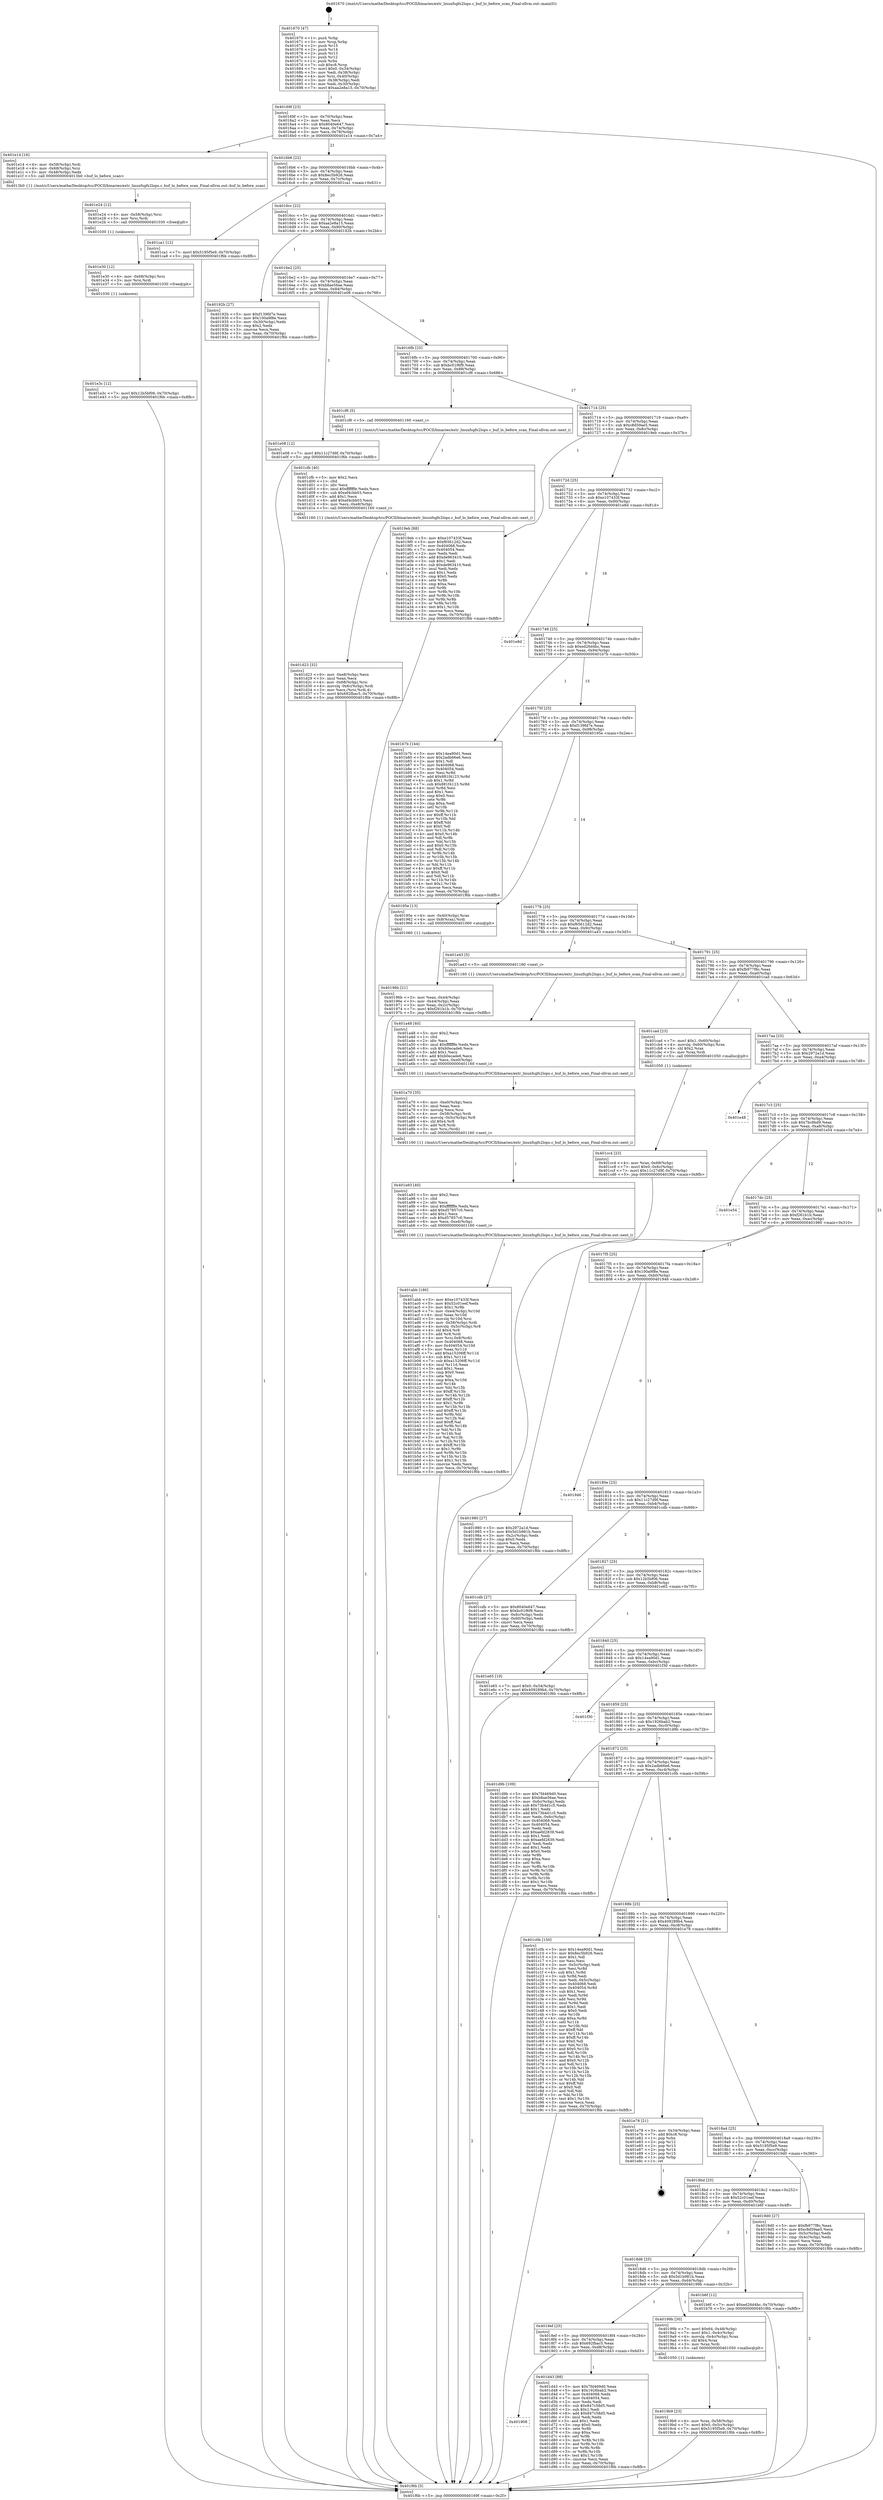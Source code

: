 digraph "0x401670" {
  label = "0x401670 (/mnt/c/Users/mathe/Desktop/tcc/POCII/binaries/extr_linuxfsgfs2lops.c_buf_lo_before_scan_Final-ollvm.out::main(0))"
  labelloc = "t"
  node[shape=record]

  Entry [label="",width=0.3,height=0.3,shape=circle,fillcolor=black,style=filled]
  "0x40169f" [label="{
     0x40169f [23]\l
     | [instrs]\l
     &nbsp;&nbsp;0x40169f \<+3\>: mov -0x70(%rbp),%eax\l
     &nbsp;&nbsp;0x4016a2 \<+2\>: mov %eax,%ecx\l
     &nbsp;&nbsp;0x4016a4 \<+6\>: sub $0x8040e647,%ecx\l
     &nbsp;&nbsp;0x4016aa \<+3\>: mov %eax,-0x74(%rbp)\l
     &nbsp;&nbsp;0x4016ad \<+3\>: mov %ecx,-0x78(%rbp)\l
     &nbsp;&nbsp;0x4016b0 \<+6\>: je 0000000000401e14 \<main+0x7a4\>\l
  }"]
  "0x401e14" [label="{
     0x401e14 [16]\l
     | [instrs]\l
     &nbsp;&nbsp;0x401e14 \<+4\>: mov -0x58(%rbp),%rdi\l
     &nbsp;&nbsp;0x401e18 \<+4\>: mov -0x68(%rbp),%rsi\l
     &nbsp;&nbsp;0x401e1c \<+3\>: mov -0x48(%rbp),%edx\l
     &nbsp;&nbsp;0x401e1f \<+5\>: call 00000000004013b0 \<buf_lo_before_scan\>\l
     | [calls]\l
     &nbsp;&nbsp;0x4013b0 \{1\} (/mnt/c/Users/mathe/Desktop/tcc/POCII/binaries/extr_linuxfsgfs2lops.c_buf_lo_before_scan_Final-ollvm.out::buf_lo_before_scan)\l
  }"]
  "0x4016b6" [label="{
     0x4016b6 [22]\l
     | [instrs]\l
     &nbsp;&nbsp;0x4016b6 \<+5\>: jmp 00000000004016bb \<main+0x4b\>\l
     &nbsp;&nbsp;0x4016bb \<+3\>: mov -0x74(%rbp),%eax\l
     &nbsp;&nbsp;0x4016be \<+5\>: sub $0x8ec5b926,%eax\l
     &nbsp;&nbsp;0x4016c3 \<+3\>: mov %eax,-0x7c(%rbp)\l
     &nbsp;&nbsp;0x4016c6 \<+6\>: je 0000000000401ca1 \<main+0x631\>\l
  }"]
  Exit [label="",width=0.3,height=0.3,shape=circle,fillcolor=black,style=filled,peripheries=2]
  "0x401ca1" [label="{
     0x401ca1 [12]\l
     | [instrs]\l
     &nbsp;&nbsp;0x401ca1 \<+7\>: movl $0x5195f5e9,-0x70(%rbp)\l
     &nbsp;&nbsp;0x401ca8 \<+5\>: jmp 0000000000401f6b \<main+0x8fb\>\l
  }"]
  "0x4016cc" [label="{
     0x4016cc [22]\l
     | [instrs]\l
     &nbsp;&nbsp;0x4016cc \<+5\>: jmp 00000000004016d1 \<main+0x61\>\l
     &nbsp;&nbsp;0x4016d1 \<+3\>: mov -0x74(%rbp),%eax\l
     &nbsp;&nbsp;0x4016d4 \<+5\>: sub $0xaa2e8a15,%eax\l
     &nbsp;&nbsp;0x4016d9 \<+3\>: mov %eax,-0x80(%rbp)\l
     &nbsp;&nbsp;0x4016dc \<+6\>: je 000000000040192b \<main+0x2bb\>\l
  }"]
  "0x401e3c" [label="{
     0x401e3c [12]\l
     | [instrs]\l
     &nbsp;&nbsp;0x401e3c \<+7\>: movl $0x12b5bf06,-0x70(%rbp)\l
     &nbsp;&nbsp;0x401e43 \<+5\>: jmp 0000000000401f6b \<main+0x8fb\>\l
  }"]
  "0x40192b" [label="{
     0x40192b [27]\l
     | [instrs]\l
     &nbsp;&nbsp;0x40192b \<+5\>: mov $0xf139fd7e,%eax\l
     &nbsp;&nbsp;0x401930 \<+5\>: mov $0x100a9f8e,%ecx\l
     &nbsp;&nbsp;0x401935 \<+3\>: mov -0x30(%rbp),%edx\l
     &nbsp;&nbsp;0x401938 \<+3\>: cmp $0x2,%edx\l
     &nbsp;&nbsp;0x40193b \<+3\>: cmovne %ecx,%eax\l
     &nbsp;&nbsp;0x40193e \<+3\>: mov %eax,-0x70(%rbp)\l
     &nbsp;&nbsp;0x401941 \<+5\>: jmp 0000000000401f6b \<main+0x8fb\>\l
  }"]
  "0x4016e2" [label="{
     0x4016e2 [25]\l
     | [instrs]\l
     &nbsp;&nbsp;0x4016e2 \<+5\>: jmp 00000000004016e7 \<main+0x77\>\l
     &nbsp;&nbsp;0x4016e7 \<+3\>: mov -0x74(%rbp),%eax\l
     &nbsp;&nbsp;0x4016ea \<+5\>: sub $0xb8ae56ae,%eax\l
     &nbsp;&nbsp;0x4016ef \<+6\>: mov %eax,-0x84(%rbp)\l
     &nbsp;&nbsp;0x4016f5 \<+6\>: je 0000000000401e08 \<main+0x798\>\l
  }"]
  "0x401f6b" [label="{
     0x401f6b [5]\l
     | [instrs]\l
     &nbsp;&nbsp;0x401f6b \<+5\>: jmp 000000000040169f \<main+0x2f\>\l
  }"]
  "0x401670" [label="{
     0x401670 [47]\l
     | [instrs]\l
     &nbsp;&nbsp;0x401670 \<+1\>: push %rbp\l
     &nbsp;&nbsp;0x401671 \<+3\>: mov %rsp,%rbp\l
     &nbsp;&nbsp;0x401674 \<+2\>: push %r15\l
     &nbsp;&nbsp;0x401676 \<+2\>: push %r14\l
     &nbsp;&nbsp;0x401678 \<+2\>: push %r13\l
     &nbsp;&nbsp;0x40167a \<+2\>: push %r12\l
     &nbsp;&nbsp;0x40167c \<+1\>: push %rbx\l
     &nbsp;&nbsp;0x40167d \<+7\>: sub $0xc8,%rsp\l
     &nbsp;&nbsp;0x401684 \<+7\>: movl $0x0,-0x34(%rbp)\l
     &nbsp;&nbsp;0x40168b \<+3\>: mov %edi,-0x38(%rbp)\l
     &nbsp;&nbsp;0x40168e \<+4\>: mov %rsi,-0x40(%rbp)\l
     &nbsp;&nbsp;0x401692 \<+3\>: mov -0x38(%rbp),%edi\l
     &nbsp;&nbsp;0x401695 \<+3\>: mov %edi,-0x30(%rbp)\l
     &nbsp;&nbsp;0x401698 \<+7\>: movl $0xaa2e8a15,-0x70(%rbp)\l
  }"]
  "0x401e30" [label="{
     0x401e30 [12]\l
     | [instrs]\l
     &nbsp;&nbsp;0x401e30 \<+4\>: mov -0x68(%rbp),%rsi\l
     &nbsp;&nbsp;0x401e34 \<+3\>: mov %rsi,%rdi\l
     &nbsp;&nbsp;0x401e37 \<+5\>: call 0000000000401030 \<free@plt\>\l
     | [calls]\l
     &nbsp;&nbsp;0x401030 \{1\} (unknown)\l
  }"]
  "0x401e08" [label="{
     0x401e08 [12]\l
     | [instrs]\l
     &nbsp;&nbsp;0x401e08 \<+7\>: movl $0x11c27d9f,-0x70(%rbp)\l
     &nbsp;&nbsp;0x401e0f \<+5\>: jmp 0000000000401f6b \<main+0x8fb\>\l
  }"]
  "0x4016fb" [label="{
     0x4016fb [25]\l
     | [instrs]\l
     &nbsp;&nbsp;0x4016fb \<+5\>: jmp 0000000000401700 \<main+0x90\>\l
     &nbsp;&nbsp;0x401700 \<+3\>: mov -0x74(%rbp),%eax\l
     &nbsp;&nbsp;0x401703 \<+5\>: sub $0xbc01f6f9,%eax\l
     &nbsp;&nbsp;0x401708 \<+6\>: mov %eax,-0x88(%rbp)\l
     &nbsp;&nbsp;0x40170e \<+6\>: je 0000000000401cf6 \<main+0x686\>\l
  }"]
  "0x401e24" [label="{
     0x401e24 [12]\l
     | [instrs]\l
     &nbsp;&nbsp;0x401e24 \<+4\>: mov -0x58(%rbp),%rsi\l
     &nbsp;&nbsp;0x401e28 \<+3\>: mov %rsi,%rdi\l
     &nbsp;&nbsp;0x401e2b \<+5\>: call 0000000000401030 \<free@plt\>\l
     | [calls]\l
     &nbsp;&nbsp;0x401030 \{1\} (unknown)\l
  }"]
  "0x401cf6" [label="{
     0x401cf6 [5]\l
     | [instrs]\l
     &nbsp;&nbsp;0x401cf6 \<+5\>: call 0000000000401160 \<next_i\>\l
     | [calls]\l
     &nbsp;&nbsp;0x401160 \{1\} (/mnt/c/Users/mathe/Desktop/tcc/POCII/binaries/extr_linuxfsgfs2lops.c_buf_lo_before_scan_Final-ollvm.out::next_i)\l
  }"]
  "0x401714" [label="{
     0x401714 [25]\l
     | [instrs]\l
     &nbsp;&nbsp;0x401714 \<+5\>: jmp 0000000000401719 \<main+0xa9\>\l
     &nbsp;&nbsp;0x401719 \<+3\>: mov -0x74(%rbp),%eax\l
     &nbsp;&nbsp;0x40171c \<+5\>: sub $0xc8d59ae5,%eax\l
     &nbsp;&nbsp;0x401721 \<+6\>: mov %eax,-0x8c(%rbp)\l
     &nbsp;&nbsp;0x401727 \<+6\>: je 00000000004019eb \<main+0x37b\>\l
  }"]
  "0x401908" [label="{
     0x401908\l
  }", style=dashed]
  "0x4019eb" [label="{
     0x4019eb [88]\l
     | [instrs]\l
     &nbsp;&nbsp;0x4019eb \<+5\>: mov $0xe107433f,%eax\l
     &nbsp;&nbsp;0x4019f0 \<+5\>: mov $0xf65612d2,%ecx\l
     &nbsp;&nbsp;0x4019f5 \<+7\>: mov 0x404068,%edx\l
     &nbsp;&nbsp;0x4019fc \<+7\>: mov 0x404054,%esi\l
     &nbsp;&nbsp;0x401a03 \<+2\>: mov %edx,%edi\l
     &nbsp;&nbsp;0x401a05 \<+6\>: add $0xde963410,%edi\l
     &nbsp;&nbsp;0x401a0b \<+3\>: sub $0x1,%edi\l
     &nbsp;&nbsp;0x401a0e \<+6\>: sub $0xde963410,%edi\l
     &nbsp;&nbsp;0x401a14 \<+3\>: imul %edi,%edx\l
     &nbsp;&nbsp;0x401a17 \<+3\>: and $0x1,%edx\l
     &nbsp;&nbsp;0x401a1a \<+3\>: cmp $0x0,%edx\l
     &nbsp;&nbsp;0x401a1d \<+4\>: sete %r8b\l
     &nbsp;&nbsp;0x401a21 \<+3\>: cmp $0xa,%esi\l
     &nbsp;&nbsp;0x401a24 \<+4\>: setl %r9b\l
     &nbsp;&nbsp;0x401a28 \<+3\>: mov %r8b,%r10b\l
     &nbsp;&nbsp;0x401a2b \<+3\>: and %r9b,%r10b\l
     &nbsp;&nbsp;0x401a2e \<+3\>: xor %r9b,%r8b\l
     &nbsp;&nbsp;0x401a31 \<+3\>: or %r8b,%r10b\l
     &nbsp;&nbsp;0x401a34 \<+4\>: test $0x1,%r10b\l
     &nbsp;&nbsp;0x401a38 \<+3\>: cmovne %ecx,%eax\l
     &nbsp;&nbsp;0x401a3b \<+3\>: mov %eax,-0x70(%rbp)\l
     &nbsp;&nbsp;0x401a3e \<+5\>: jmp 0000000000401f6b \<main+0x8fb\>\l
  }"]
  "0x40172d" [label="{
     0x40172d [25]\l
     | [instrs]\l
     &nbsp;&nbsp;0x40172d \<+5\>: jmp 0000000000401732 \<main+0xc2\>\l
     &nbsp;&nbsp;0x401732 \<+3\>: mov -0x74(%rbp),%eax\l
     &nbsp;&nbsp;0x401735 \<+5\>: sub $0xe107433f,%eax\l
     &nbsp;&nbsp;0x40173a \<+6\>: mov %eax,-0x90(%rbp)\l
     &nbsp;&nbsp;0x401740 \<+6\>: je 0000000000401e8d \<main+0x81d\>\l
  }"]
  "0x401d43" [label="{
     0x401d43 [88]\l
     | [instrs]\l
     &nbsp;&nbsp;0x401d43 \<+5\>: mov $0x7fd469d0,%eax\l
     &nbsp;&nbsp;0x401d48 \<+5\>: mov $0x1926bab2,%ecx\l
     &nbsp;&nbsp;0x401d4d \<+7\>: mov 0x404068,%edx\l
     &nbsp;&nbsp;0x401d54 \<+7\>: mov 0x404054,%esi\l
     &nbsp;&nbsp;0x401d5b \<+2\>: mov %edx,%edi\l
     &nbsp;&nbsp;0x401d5d \<+6\>: sub $0x847c58d5,%edi\l
     &nbsp;&nbsp;0x401d63 \<+3\>: sub $0x1,%edi\l
     &nbsp;&nbsp;0x401d66 \<+6\>: add $0x847c58d5,%edi\l
     &nbsp;&nbsp;0x401d6c \<+3\>: imul %edi,%edx\l
     &nbsp;&nbsp;0x401d6f \<+3\>: and $0x1,%edx\l
     &nbsp;&nbsp;0x401d72 \<+3\>: cmp $0x0,%edx\l
     &nbsp;&nbsp;0x401d75 \<+4\>: sete %r8b\l
     &nbsp;&nbsp;0x401d79 \<+3\>: cmp $0xa,%esi\l
     &nbsp;&nbsp;0x401d7c \<+4\>: setl %r9b\l
     &nbsp;&nbsp;0x401d80 \<+3\>: mov %r8b,%r10b\l
     &nbsp;&nbsp;0x401d83 \<+3\>: and %r9b,%r10b\l
     &nbsp;&nbsp;0x401d86 \<+3\>: xor %r9b,%r8b\l
     &nbsp;&nbsp;0x401d89 \<+3\>: or %r8b,%r10b\l
     &nbsp;&nbsp;0x401d8c \<+4\>: test $0x1,%r10b\l
     &nbsp;&nbsp;0x401d90 \<+3\>: cmovne %ecx,%eax\l
     &nbsp;&nbsp;0x401d93 \<+3\>: mov %eax,-0x70(%rbp)\l
     &nbsp;&nbsp;0x401d96 \<+5\>: jmp 0000000000401f6b \<main+0x8fb\>\l
  }"]
  "0x401e8d" [label="{
     0x401e8d\l
  }", style=dashed]
  "0x401746" [label="{
     0x401746 [25]\l
     | [instrs]\l
     &nbsp;&nbsp;0x401746 \<+5\>: jmp 000000000040174b \<main+0xdb\>\l
     &nbsp;&nbsp;0x40174b \<+3\>: mov -0x74(%rbp),%eax\l
     &nbsp;&nbsp;0x40174e \<+5\>: sub $0xed26d4bc,%eax\l
     &nbsp;&nbsp;0x401753 \<+6\>: mov %eax,-0x94(%rbp)\l
     &nbsp;&nbsp;0x401759 \<+6\>: je 0000000000401b7b \<main+0x50b\>\l
  }"]
  "0x401d23" [label="{
     0x401d23 [32]\l
     | [instrs]\l
     &nbsp;&nbsp;0x401d23 \<+6\>: mov -0xe8(%rbp),%ecx\l
     &nbsp;&nbsp;0x401d29 \<+3\>: imul %eax,%ecx\l
     &nbsp;&nbsp;0x401d2c \<+4\>: mov -0x68(%rbp),%rsi\l
     &nbsp;&nbsp;0x401d30 \<+4\>: movslq -0x6c(%rbp),%rdi\l
     &nbsp;&nbsp;0x401d34 \<+3\>: mov %ecx,(%rsi,%rdi,4)\l
     &nbsp;&nbsp;0x401d37 \<+7\>: movl $0x692fbac5,-0x70(%rbp)\l
     &nbsp;&nbsp;0x401d3e \<+5\>: jmp 0000000000401f6b \<main+0x8fb\>\l
  }"]
  "0x401b7b" [label="{
     0x401b7b [144]\l
     | [instrs]\l
     &nbsp;&nbsp;0x401b7b \<+5\>: mov $0x14ea90d1,%eax\l
     &nbsp;&nbsp;0x401b80 \<+5\>: mov $0x2adb66e6,%ecx\l
     &nbsp;&nbsp;0x401b85 \<+2\>: mov $0x1,%dl\l
     &nbsp;&nbsp;0x401b87 \<+7\>: mov 0x404068,%esi\l
     &nbsp;&nbsp;0x401b8e \<+7\>: mov 0x404054,%edi\l
     &nbsp;&nbsp;0x401b95 \<+3\>: mov %esi,%r8d\l
     &nbsp;&nbsp;0x401b98 \<+7\>: add $0x881f4123,%r8d\l
     &nbsp;&nbsp;0x401b9f \<+4\>: sub $0x1,%r8d\l
     &nbsp;&nbsp;0x401ba3 \<+7\>: sub $0x881f4123,%r8d\l
     &nbsp;&nbsp;0x401baa \<+4\>: imul %r8d,%esi\l
     &nbsp;&nbsp;0x401bae \<+3\>: and $0x1,%esi\l
     &nbsp;&nbsp;0x401bb1 \<+3\>: cmp $0x0,%esi\l
     &nbsp;&nbsp;0x401bb4 \<+4\>: sete %r9b\l
     &nbsp;&nbsp;0x401bb8 \<+3\>: cmp $0xa,%edi\l
     &nbsp;&nbsp;0x401bbb \<+4\>: setl %r10b\l
     &nbsp;&nbsp;0x401bbf \<+3\>: mov %r9b,%r11b\l
     &nbsp;&nbsp;0x401bc2 \<+4\>: xor $0xff,%r11b\l
     &nbsp;&nbsp;0x401bc6 \<+3\>: mov %r10b,%bl\l
     &nbsp;&nbsp;0x401bc9 \<+3\>: xor $0xff,%bl\l
     &nbsp;&nbsp;0x401bcc \<+3\>: xor $0x0,%dl\l
     &nbsp;&nbsp;0x401bcf \<+3\>: mov %r11b,%r14b\l
     &nbsp;&nbsp;0x401bd2 \<+4\>: and $0x0,%r14b\l
     &nbsp;&nbsp;0x401bd6 \<+3\>: and %dl,%r9b\l
     &nbsp;&nbsp;0x401bd9 \<+3\>: mov %bl,%r15b\l
     &nbsp;&nbsp;0x401bdc \<+4\>: and $0x0,%r15b\l
     &nbsp;&nbsp;0x401be0 \<+3\>: and %dl,%r10b\l
     &nbsp;&nbsp;0x401be3 \<+3\>: or %r9b,%r14b\l
     &nbsp;&nbsp;0x401be6 \<+3\>: or %r10b,%r15b\l
     &nbsp;&nbsp;0x401be9 \<+3\>: xor %r15b,%r14b\l
     &nbsp;&nbsp;0x401bec \<+3\>: or %bl,%r11b\l
     &nbsp;&nbsp;0x401bef \<+4\>: xor $0xff,%r11b\l
     &nbsp;&nbsp;0x401bf3 \<+3\>: or $0x0,%dl\l
     &nbsp;&nbsp;0x401bf6 \<+3\>: and %dl,%r11b\l
     &nbsp;&nbsp;0x401bf9 \<+3\>: or %r11b,%r14b\l
     &nbsp;&nbsp;0x401bfc \<+4\>: test $0x1,%r14b\l
     &nbsp;&nbsp;0x401c00 \<+3\>: cmovne %ecx,%eax\l
     &nbsp;&nbsp;0x401c03 \<+3\>: mov %eax,-0x70(%rbp)\l
     &nbsp;&nbsp;0x401c06 \<+5\>: jmp 0000000000401f6b \<main+0x8fb\>\l
  }"]
  "0x40175f" [label="{
     0x40175f [25]\l
     | [instrs]\l
     &nbsp;&nbsp;0x40175f \<+5\>: jmp 0000000000401764 \<main+0xf4\>\l
     &nbsp;&nbsp;0x401764 \<+3\>: mov -0x74(%rbp),%eax\l
     &nbsp;&nbsp;0x401767 \<+5\>: sub $0xf139fd7e,%eax\l
     &nbsp;&nbsp;0x40176c \<+6\>: mov %eax,-0x98(%rbp)\l
     &nbsp;&nbsp;0x401772 \<+6\>: je 000000000040195e \<main+0x2ee\>\l
  }"]
  "0x401cfb" [label="{
     0x401cfb [40]\l
     | [instrs]\l
     &nbsp;&nbsp;0x401cfb \<+5\>: mov $0x2,%ecx\l
     &nbsp;&nbsp;0x401d00 \<+1\>: cltd\l
     &nbsp;&nbsp;0x401d01 \<+2\>: idiv %ecx\l
     &nbsp;&nbsp;0x401d03 \<+6\>: imul $0xfffffffe,%edx,%ecx\l
     &nbsp;&nbsp;0x401d09 \<+6\>: sub $0xef4cbb03,%ecx\l
     &nbsp;&nbsp;0x401d0f \<+3\>: add $0x1,%ecx\l
     &nbsp;&nbsp;0x401d12 \<+6\>: add $0xef4cbb03,%ecx\l
     &nbsp;&nbsp;0x401d18 \<+6\>: mov %ecx,-0xe8(%rbp)\l
     &nbsp;&nbsp;0x401d1e \<+5\>: call 0000000000401160 \<next_i\>\l
     | [calls]\l
     &nbsp;&nbsp;0x401160 \{1\} (/mnt/c/Users/mathe/Desktop/tcc/POCII/binaries/extr_linuxfsgfs2lops.c_buf_lo_before_scan_Final-ollvm.out::next_i)\l
  }"]
  "0x40195e" [label="{
     0x40195e [13]\l
     | [instrs]\l
     &nbsp;&nbsp;0x40195e \<+4\>: mov -0x40(%rbp),%rax\l
     &nbsp;&nbsp;0x401962 \<+4\>: mov 0x8(%rax),%rdi\l
     &nbsp;&nbsp;0x401966 \<+5\>: call 0000000000401060 \<atoi@plt\>\l
     | [calls]\l
     &nbsp;&nbsp;0x401060 \{1\} (unknown)\l
  }"]
  "0x401778" [label="{
     0x401778 [25]\l
     | [instrs]\l
     &nbsp;&nbsp;0x401778 \<+5\>: jmp 000000000040177d \<main+0x10d\>\l
     &nbsp;&nbsp;0x40177d \<+3\>: mov -0x74(%rbp),%eax\l
     &nbsp;&nbsp;0x401780 \<+5\>: sub $0xf65612d2,%eax\l
     &nbsp;&nbsp;0x401785 \<+6\>: mov %eax,-0x9c(%rbp)\l
     &nbsp;&nbsp;0x40178b \<+6\>: je 0000000000401a43 \<main+0x3d3\>\l
  }"]
  "0x40196b" [label="{
     0x40196b [21]\l
     | [instrs]\l
     &nbsp;&nbsp;0x40196b \<+3\>: mov %eax,-0x44(%rbp)\l
     &nbsp;&nbsp;0x40196e \<+3\>: mov -0x44(%rbp),%eax\l
     &nbsp;&nbsp;0x401971 \<+3\>: mov %eax,-0x2c(%rbp)\l
     &nbsp;&nbsp;0x401974 \<+7\>: movl $0xf261b1b,-0x70(%rbp)\l
     &nbsp;&nbsp;0x40197b \<+5\>: jmp 0000000000401f6b \<main+0x8fb\>\l
  }"]
  "0x401cc4" [label="{
     0x401cc4 [23]\l
     | [instrs]\l
     &nbsp;&nbsp;0x401cc4 \<+4\>: mov %rax,-0x68(%rbp)\l
     &nbsp;&nbsp;0x401cc8 \<+7\>: movl $0x0,-0x6c(%rbp)\l
     &nbsp;&nbsp;0x401ccf \<+7\>: movl $0x11c27d9f,-0x70(%rbp)\l
     &nbsp;&nbsp;0x401cd6 \<+5\>: jmp 0000000000401f6b \<main+0x8fb\>\l
  }"]
  "0x401a43" [label="{
     0x401a43 [5]\l
     | [instrs]\l
     &nbsp;&nbsp;0x401a43 \<+5\>: call 0000000000401160 \<next_i\>\l
     | [calls]\l
     &nbsp;&nbsp;0x401160 \{1\} (/mnt/c/Users/mathe/Desktop/tcc/POCII/binaries/extr_linuxfsgfs2lops.c_buf_lo_before_scan_Final-ollvm.out::next_i)\l
  }"]
  "0x401791" [label="{
     0x401791 [25]\l
     | [instrs]\l
     &nbsp;&nbsp;0x401791 \<+5\>: jmp 0000000000401796 \<main+0x126\>\l
     &nbsp;&nbsp;0x401796 \<+3\>: mov -0x74(%rbp),%eax\l
     &nbsp;&nbsp;0x401799 \<+5\>: sub $0xfb977f8c,%eax\l
     &nbsp;&nbsp;0x40179e \<+6\>: mov %eax,-0xa0(%rbp)\l
     &nbsp;&nbsp;0x4017a4 \<+6\>: je 0000000000401cad \<main+0x63d\>\l
  }"]
  "0x401abb" [label="{
     0x401abb [180]\l
     | [instrs]\l
     &nbsp;&nbsp;0x401abb \<+5\>: mov $0xe107433f,%ecx\l
     &nbsp;&nbsp;0x401ac0 \<+5\>: mov $0x52c01eef,%edx\l
     &nbsp;&nbsp;0x401ac5 \<+3\>: mov $0x1,%r9b\l
     &nbsp;&nbsp;0x401ac8 \<+7\>: mov -0xe4(%rbp),%r10d\l
     &nbsp;&nbsp;0x401acf \<+4\>: imul %eax,%r10d\l
     &nbsp;&nbsp;0x401ad3 \<+3\>: movslq %r10d,%rsi\l
     &nbsp;&nbsp;0x401ad6 \<+4\>: mov -0x58(%rbp),%rdi\l
     &nbsp;&nbsp;0x401ada \<+4\>: movslq -0x5c(%rbp),%r8\l
     &nbsp;&nbsp;0x401ade \<+4\>: shl $0x4,%r8\l
     &nbsp;&nbsp;0x401ae2 \<+3\>: add %r8,%rdi\l
     &nbsp;&nbsp;0x401ae5 \<+4\>: mov %rsi,0x8(%rdi)\l
     &nbsp;&nbsp;0x401ae9 \<+7\>: mov 0x404068,%eax\l
     &nbsp;&nbsp;0x401af0 \<+8\>: mov 0x404054,%r10d\l
     &nbsp;&nbsp;0x401af8 \<+3\>: mov %eax,%r11d\l
     &nbsp;&nbsp;0x401afb \<+7\>: add $0xa15206ff,%r11d\l
     &nbsp;&nbsp;0x401b02 \<+4\>: sub $0x1,%r11d\l
     &nbsp;&nbsp;0x401b06 \<+7\>: sub $0xa15206ff,%r11d\l
     &nbsp;&nbsp;0x401b0d \<+4\>: imul %r11d,%eax\l
     &nbsp;&nbsp;0x401b11 \<+3\>: and $0x1,%eax\l
     &nbsp;&nbsp;0x401b14 \<+3\>: cmp $0x0,%eax\l
     &nbsp;&nbsp;0x401b17 \<+3\>: sete %bl\l
     &nbsp;&nbsp;0x401b1a \<+4\>: cmp $0xa,%r10d\l
     &nbsp;&nbsp;0x401b1e \<+4\>: setl %r14b\l
     &nbsp;&nbsp;0x401b22 \<+3\>: mov %bl,%r15b\l
     &nbsp;&nbsp;0x401b25 \<+4\>: xor $0xff,%r15b\l
     &nbsp;&nbsp;0x401b29 \<+3\>: mov %r14b,%r12b\l
     &nbsp;&nbsp;0x401b2c \<+4\>: xor $0xff,%r12b\l
     &nbsp;&nbsp;0x401b30 \<+4\>: xor $0x1,%r9b\l
     &nbsp;&nbsp;0x401b34 \<+3\>: mov %r15b,%r13b\l
     &nbsp;&nbsp;0x401b37 \<+4\>: and $0xff,%r13b\l
     &nbsp;&nbsp;0x401b3b \<+3\>: and %r9b,%bl\l
     &nbsp;&nbsp;0x401b3e \<+3\>: mov %r12b,%al\l
     &nbsp;&nbsp;0x401b41 \<+2\>: and $0xff,%al\l
     &nbsp;&nbsp;0x401b43 \<+3\>: and %r9b,%r14b\l
     &nbsp;&nbsp;0x401b46 \<+3\>: or %bl,%r13b\l
     &nbsp;&nbsp;0x401b49 \<+3\>: or %r14b,%al\l
     &nbsp;&nbsp;0x401b4c \<+3\>: xor %al,%r13b\l
     &nbsp;&nbsp;0x401b4f \<+3\>: or %r12b,%r15b\l
     &nbsp;&nbsp;0x401b52 \<+4\>: xor $0xff,%r15b\l
     &nbsp;&nbsp;0x401b56 \<+4\>: or $0x1,%r9b\l
     &nbsp;&nbsp;0x401b5a \<+3\>: and %r9b,%r15b\l
     &nbsp;&nbsp;0x401b5d \<+3\>: or %r15b,%r13b\l
     &nbsp;&nbsp;0x401b60 \<+4\>: test $0x1,%r13b\l
     &nbsp;&nbsp;0x401b64 \<+3\>: cmovne %edx,%ecx\l
     &nbsp;&nbsp;0x401b67 \<+3\>: mov %ecx,-0x70(%rbp)\l
     &nbsp;&nbsp;0x401b6a \<+5\>: jmp 0000000000401f6b \<main+0x8fb\>\l
  }"]
  "0x401cad" [label="{
     0x401cad [23]\l
     | [instrs]\l
     &nbsp;&nbsp;0x401cad \<+7\>: movl $0x1,-0x60(%rbp)\l
     &nbsp;&nbsp;0x401cb4 \<+4\>: movslq -0x60(%rbp),%rax\l
     &nbsp;&nbsp;0x401cb8 \<+4\>: shl $0x2,%rax\l
     &nbsp;&nbsp;0x401cbc \<+3\>: mov %rax,%rdi\l
     &nbsp;&nbsp;0x401cbf \<+5\>: call 0000000000401050 \<malloc@plt\>\l
     | [calls]\l
     &nbsp;&nbsp;0x401050 \{1\} (unknown)\l
  }"]
  "0x4017aa" [label="{
     0x4017aa [25]\l
     | [instrs]\l
     &nbsp;&nbsp;0x4017aa \<+5\>: jmp 00000000004017af \<main+0x13f\>\l
     &nbsp;&nbsp;0x4017af \<+3\>: mov -0x74(%rbp),%eax\l
     &nbsp;&nbsp;0x4017b2 \<+5\>: sub $0x2972a1d,%eax\l
     &nbsp;&nbsp;0x4017b7 \<+6\>: mov %eax,-0xa4(%rbp)\l
     &nbsp;&nbsp;0x4017bd \<+6\>: je 0000000000401e48 \<main+0x7d8\>\l
  }"]
  "0x401a93" [label="{
     0x401a93 [40]\l
     | [instrs]\l
     &nbsp;&nbsp;0x401a93 \<+5\>: mov $0x2,%ecx\l
     &nbsp;&nbsp;0x401a98 \<+1\>: cltd\l
     &nbsp;&nbsp;0x401a99 \<+2\>: idiv %ecx\l
     &nbsp;&nbsp;0x401a9b \<+6\>: imul $0xfffffffe,%edx,%ecx\l
     &nbsp;&nbsp;0x401aa1 \<+6\>: add $0xd57857c0,%ecx\l
     &nbsp;&nbsp;0x401aa7 \<+3\>: add $0x1,%ecx\l
     &nbsp;&nbsp;0x401aaa \<+6\>: sub $0xd57857c0,%ecx\l
     &nbsp;&nbsp;0x401ab0 \<+6\>: mov %ecx,-0xe4(%rbp)\l
     &nbsp;&nbsp;0x401ab6 \<+5\>: call 0000000000401160 \<next_i\>\l
     | [calls]\l
     &nbsp;&nbsp;0x401160 \{1\} (/mnt/c/Users/mathe/Desktop/tcc/POCII/binaries/extr_linuxfsgfs2lops.c_buf_lo_before_scan_Final-ollvm.out::next_i)\l
  }"]
  "0x401e48" [label="{
     0x401e48\l
  }", style=dashed]
  "0x4017c3" [label="{
     0x4017c3 [25]\l
     | [instrs]\l
     &nbsp;&nbsp;0x4017c3 \<+5\>: jmp 00000000004017c8 \<main+0x158\>\l
     &nbsp;&nbsp;0x4017c8 \<+3\>: mov -0x74(%rbp),%eax\l
     &nbsp;&nbsp;0x4017cb \<+5\>: sub $0x7bc8bd9,%eax\l
     &nbsp;&nbsp;0x4017d0 \<+6\>: mov %eax,-0xa8(%rbp)\l
     &nbsp;&nbsp;0x4017d6 \<+6\>: je 0000000000401e54 \<main+0x7e4\>\l
  }"]
  "0x401a70" [label="{
     0x401a70 [35]\l
     | [instrs]\l
     &nbsp;&nbsp;0x401a70 \<+6\>: mov -0xe0(%rbp),%ecx\l
     &nbsp;&nbsp;0x401a76 \<+3\>: imul %eax,%ecx\l
     &nbsp;&nbsp;0x401a79 \<+3\>: movslq %ecx,%rsi\l
     &nbsp;&nbsp;0x401a7c \<+4\>: mov -0x58(%rbp),%rdi\l
     &nbsp;&nbsp;0x401a80 \<+4\>: movslq -0x5c(%rbp),%r8\l
     &nbsp;&nbsp;0x401a84 \<+4\>: shl $0x4,%r8\l
     &nbsp;&nbsp;0x401a88 \<+3\>: add %r8,%rdi\l
     &nbsp;&nbsp;0x401a8b \<+3\>: mov %rsi,(%rdi)\l
     &nbsp;&nbsp;0x401a8e \<+5\>: call 0000000000401160 \<next_i\>\l
     | [calls]\l
     &nbsp;&nbsp;0x401160 \{1\} (/mnt/c/Users/mathe/Desktop/tcc/POCII/binaries/extr_linuxfsgfs2lops.c_buf_lo_before_scan_Final-ollvm.out::next_i)\l
  }"]
  "0x401e54" [label="{
     0x401e54\l
  }", style=dashed]
  "0x4017dc" [label="{
     0x4017dc [25]\l
     | [instrs]\l
     &nbsp;&nbsp;0x4017dc \<+5\>: jmp 00000000004017e1 \<main+0x171\>\l
     &nbsp;&nbsp;0x4017e1 \<+3\>: mov -0x74(%rbp),%eax\l
     &nbsp;&nbsp;0x4017e4 \<+5\>: sub $0xf261b1b,%eax\l
     &nbsp;&nbsp;0x4017e9 \<+6\>: mov %eax,-0xac(%rbp)\l
     &nbsp;&nbsp;0x4017ef \<+6\>: je 0000000000401980 \<main+0x310\>\l
  }"]
  "0x401a48" [label="{
     0x401a48 [40]\l
     | [instrs]\l
     &nbsp;&nbsp;0x401a48 \<+5\>: mov $0x2,%ecx\l
     &nbsp;&nbsp;0x401a4d \<+1\>: cltd\l
     &nbsp;&nbsp;0x401a4e \<+2\>: idiv %ecx\l
     &nbsp;&nbsp;0x401a50 \<+6\>: imul $0xfffffffe,%edx,%ecx\l
     &nbsp;&nbsp;0x401a56 \<+6\>: sub $0xb0ecade6,%ecx\l
     &nbsp;&nbsp;0x401a5c \<+3\>: add $0x1,%ecx\l
     &nbsp;&nbsp;0x401a5f \<+6\>: add $0xb0ecade6,%ecx\l
     &nbsp;&nbsp;0x401a65 \<+6\>: mov %ecx,-0xe0(%rbp)\l
     &nbsp;&nbsp;0x401a6b \<+5\>: call 0000000000401160 \<next_i\>\l
     | [calls]\l
     &nbsp;&nbsp;0x401160 \{1\} (/mnt/c/Users/mathe/Desktop/tcc/POCII/binaries/extr_linuxfsgfs2lops.c_buf_lo_before_scan_Final-ollvm.out::next_i)\l
  }"]
  "0x401980" [label="{
     0x401980 [27]\l
     | [instrs]\l
     &nbsp;&nbsp;0x401980 \<+5\>: mov $0x2972a1d,%eax\l
     &nbsp;&nbsp;0x401985 \<+5\>: mov $0x5d1b981b,%ecx\l
     &nbsp;&nbsp;0x40198a \<+3\>: mov -0x2c(%rbp),%edx\l
     &nbsp;&nbsp;0x40198d \<+3\>: cmp $0x0,%edx\l
     &nbsp;&nbsp;0x401990 \<+3\>: cmove %ecx,%eax\l
     &nbsp;&nbsp;0x401993 \<+3\>: mov %eax,-0x70(%rbp)\l
     &nbsp;&nbsp;0x401996 \<+5\>: jmp 0000000000401f6b \<main+0x8fb\>\l
  }"]
  "0x4017f5" [label="{
     0x4017f5 [25]\l
     | [instrs]\l
     &nbsp;&nbsp;0x4017f5 \<+5\>: jmp 00000000004017fa \<main+0x18a\>\l
     &nbsp;&nbsp;0x4017fa \<+3\>: mov -0x74(%rbp),%eax\l
     &nbsp;&nbsp;0x4017fd \<+5\>: sub $0x100a9f8e,%eax\l
     &nbsp;&nbsp;0x401802 \<+6\>: mov %eax,-0xb0(%rbp)\l
     &nbsp;&nbsp;0x401808 \<+6\>: je 0000000000401946 \<main+0x2d6\>\l
  }"]
  "0x4019b9" [label="{
     0x4019b9 [23]\l
     | [instrs]\l
     &nbsp;&nbsp;0x4019b9 \<+4\>: mov %rax,-0x58(%rbp)\l
     &nbsp;&nbsp;0x4019bd \<+7\>: movl $0x0,-0x5c(%rbp)\l
     &nbsp;&nbsp;0x4019c4 \<+7\>: movl $0x5195f5e9,-0x70(%rbp)\l
     &nbsp;&nbsp;0x4019cb \<+5\>: jmp 0000000000401f6b \<main+0x8fb\>\l
  }"]
  "0x401946" [label="{
     0x401946\l
  }", style=dashed]
  "0x40180e" [label="{
     0x40180e [25]\l
     | [instrs]\l
     &nbsp;&nbsp;0x40180e \<+5\>: jmp 0000000000401813 \<main+0x1a3\>\l
     &nbsp;&nbsp;0x401813 \<+3\>: mov -0x74(%rbp),%eax\l
     &nbsp;&nbsp;0x401816 \<+5\>: sub $0x11c27d9f,%eax\l
     &nbsp;&nbsp;0x40181b \<+6\>: mov %eax,-0xb4(%rbp)\l
     &nbsp;&nbsp;0x401821 \<+6\>: je 0000000000401cdb \<main+0x66b\>\l
  }"]
  "0x4018ef" [label="{
     0x4018ef [25]\l
     | [instrs]\l
     &nbsp;&nbsp;0x4018ef \<+5\>: jmp 00000000004018f4 \<main+0x284\>\l
     &nbsp;&nbsp;0x4018f4 \<+3\>: mov -0x74(%rbp),%eax\l
     &nbsp;&nbsp;0x4018f7 \<+5\>: sub $0x692fbac5,%eax\l
     &nbsp;&nbsp;0x4018fc \<+6\>: mov %eax,-0xd8(%rbp)\l
     &nbsp;&nbsp;0x401902 \<+6\>: je 0000000000401d43 \<main+0x6d3\>\l
  }"]
  "0x401cdb" [label="{
     0x401cdb [27]\l
     | [instrs]\l
     &nbsp;&nbsp;0x401cdb \<+5\>: mov $0x8040e647,%eax\l
     &nbsp;&nbsp;0x401ce0 \<+5\>: mov $0xbc01f6f9,%ecx\l
     &nbsp;&nbsp;0x401ce5 \<+3\>: mov -0x6c(%rbp),%edx\l
     &nbsp;&nbsp;0x401ce8 \<+3\>: cmp -0x60(%rbp),%edx\l
     &nbsp;&nbsp;0x401ceb \<+3\>: cmovl %ecx,%eax\l
     &nbsp;&nbsp;0x401cee \<+3\>: mov %eax,-0x70(%rbp)\l
     &nbsp;&nbsp;0x401cf1 \<+5\>: jmp 0000000000401f6b \<main+0x8fb\>\l
  }"]
  "0x401827" [label="{
     0x401827 [25]\l
     | [instrs]\l
     &nbsp;&nbsp;0x401827 \<+5\>: jmp 000000000040182c \<main+0x1bc\>\l
     &nbsp;&nbsp;0x40182c \<+3\>: mov -0x74(%rbp),%eax\l
     &nbsp;&nbsp;0x40182f \<+5\>: sub $0x12b5bf06,%eax\l
     &nbsp;&nbsp;0x401834 \<+6\>: mov %eax,-0xb8(%rbp)\l
     &nbsp;&nbsp;0x40183a \<+6\>: je 0000000000401e65 \<main+0x7f5\>\l
  }"]
  "0x40199b" [label="{
     0x40199b [30]\l
     | [instrs]\l
     &nbsp;&nbsp;0x40199b \<+7\>: movl $0x64,-0x48(%rbp)\l
     &nbsp;&nbsp;0x4019a2 \<+7\>: movl $0x1,-0x4c(%rbp)\l
     &nbsp;&nbsp;0x4019a9 \<+4\>: movslq -0x4c(%rbp),%rax\l
     &nbsp;&nbsp;0x4019ad \<+4\>: shl $0x4,%rax\l
     &nbsp;&nbsp;0x4019b1 \<+3\>: mov %rax,%rdi\l
     &nbsp;&nbsp;0x4019b4 \<+5\>: call 0000000000401050 \<malloc@plt\>\l
     | [calls]\l
     &nbsp;&nbsp;0x401050 \{1\} (unknown)\l
  }"]
  "0x401e65" [label="{
     0x401e65 [19]\l
     | [instrs]\l
     &nbsp;&nbsp;0x401e65 \<+7\>: movl $0x0,-0x34(%rbp)\l
     &nbsp;&nbsp;0x401e6c \<+7\>: movl $0x409289b4,-0x70(%rbp)\l
     &nbsp;&nbsp;0x401e73 \<+5\>: jmp 0000000000401f6b \<main+0x8fb\>\l
  }"]
  "0x401840" [label="{
     0x401840 [25]\l
     | [instrs]\l
     &nbsp;&nbsp;0x401840 \<+5\>: jmp 0000000000401845 \<main+0x1d5\>\l
     &nbsp;&nbsp;0x401845 \<+3\>: mov -0x74(%rbp),%eax\l
     &nbsp;&nbsp;0x401848 \<+5\>: sub $0x14ea90d1,%eax\l
     &nbsp;&nbsp;0x40184d \<+6\>: mov %eax,-0xbc(%rbp)\l
     &nbsp;&nbsp;0x401853 \<+6\>: je 0000000000401f30 \<main+0x8c0\>\l
  }"]
  "0x4018d6" [label="{
     0x4018d6 [25]\l
     | [instrs]\l
     &nbsp;&nbsp;0x4018d6 \<+5\>: jmp 00000000004018db \<main+0x26b\>\l
     &nbsp;&nbsp;0x4018db \<+3\>: mov -0x74(%rbp),%eax\l
     &nbsp;&nbsp;0x4018de \<+5\>: sub $0x5d1b981b,%eax\l
     &nbsp;&nbsp;0x4018e3 \<+6\>: mov %eax,-0xd4(%rbp)\l
     &nbsp;&nbsp;0x4018e9 \<+6\>: je 000000000040199b \<main+0x32b\>\l
  }"]
  "0x401f30" [label="{
     0x401f30\l
  }", style=dashed]
  "0x401859" [label="{
     0x401859 [25]\l
     | [instrs]\l
     &nbsp;&nbsp;0x401859 \<+5\>: jmp 000000000040185e \<main+0x1ee\>\l
     &nbsp;&nbsp;0x40185e \<+3\>: mov -0x74(%rbp),%eax\l
     &nbsp;&nbsp;0x401861 \<+5\>: sub $0x1926bab2,%eax\l
     &nbsp;&nbsp;0x401866 \<+6\>: mov %eax,-0xc0(%rbp)\l
     &nbsp;&nbsp;0x40186c \<+6\>: je 0000000000401d9b \<main+0x72b\>\l
  }"]
  "0x401b6f" [label="{
     0x401b6f [12]\l
     | [instrs]\l
     &nbsp;&nbsp;0x401b6f \<+7\>: movl $0xed26d4bc,-0x70(%rbp)\l
     &nbsp;&nbsp;0x401b76 \<+5\>: jmp 0000000000401f6b \<main+0x8fb\>\l
  }"]
  "0x401d9b" [label="{
     0x401d9b [109]\l
     | [instrs]\l
     &nbsp;&nbsp;0x401d9b \<+5\>: mov $0x7fd469d0,%eax\l
     &nbsp;&nbsp;0x401da0 \<+5\>: mov $0xb8ae56ae,%ecx\l
     &nbsp;&nbsp;0x401da5 \<+3\>: mov -0x6c(%rbp),%edx\l
     &nbsp;&nbsp;0x401da8 \<+6\>: sub $0x73b4d1c5,%edx\l
     &nbsp;&nbsp;0x401dae \<+3\>: add $0x1,%edx\l
     &nbsp;&nbsp;0x401db1 \<+6\>: add $0x73b4d1c5,%edx\l
     &nbsp;&nbsp;0x401db7 \<+3\>: mov %edx,-0x6c(%rbp)\l
     &nbsp;&nbsp;0x401dba \<+7\>: mov 0x404068,%edx\l
     &nbsp;&nbsp;0x401dc1 \<+7\>: mov 0x404054,%esi\l
     &nbsp;&nbsp;0x401dc8 \<+2\>: mov %edx,%edi\l
     &nbsp;&nbsp;0x401dca \<+6\>: add $0xaefd2839,%edi\l
     &nbsp;&nbsp;0x401dd0 \<+3\>: sub $0x1,%edi\l
     &nbsp;&nbsp;0x401dd3 \<+6\>: sub $0xaefd2839,%edi\l
     &nbsp;&nbsp;0x401dd9 \<+3\>: imul %edi,%edx\l
     &nbsp;&nbsp;0x401ddc \<+3\>: and $0x1,%edx\l
     &nbsp;&nbsp;0x401ddf \<+3\>: cmp $0x0,%edx\l
     &nbsp;&nbsp;0x401de2 \<+4\>: sete %r8b\l
     &nbsp;&nbsp;0x401de6 \<+3\>: cmp $0xa,%esi\l
     &nbsp;&nbsp;0x401de9 \<+4\>: setl %r9b\l
     &nbsp;&nbsp;0x401ded \<+3\>: mov %r8b,%r10b\l
     &nbsp;&nbsp;0x401df0 \<+3\>: and %r9b,%r10b\l
     &nbsp;&nbsp;0x401df3 \<+3\>: xor %r9b,%r8b\l
     &nbsp;&nbsp;0x401df6 \<+3\>: or %r8b,%r10b\l
     &nbsp;&nbsp;0x401df9 \<+4\>: test $0x1,%r10b\l
     &nbsp;&nbsp;0x401dfd \<+3\>: cmovne %ecx,%eax\l
     &nbsp;&nbsp;0x401e00 \<+3\>: mov %eax,-0x70(%rbp)\l
     &nbsp;&nbsp;0x401e03 \<+5\>: jmp 0000000000401f6b \<main+0x8fb\>\l
  }"]
  "0x401872" [label="{
     0x401872 [25]\l
     | [instrs]\l
     &nbsp;&nbsp;0x401872 \<+5\>: jmp 0000000000401877 \<main+0x207\>\l
     &nbsp;&nbsp;0x401877 \<+3\>: mov -0x74(%rbp),%eax\l
     &nbsp;&nbsp;0x40187a \<+5\>: sub $0x2adb66e6,%eax\l
     &nbsp;&nbsp;0x40187f \<+6\>: mov %eax,-0xc4(%rbp)\l
     &nbsp;&nbsp;0x401885 \<+6\>: je 0000000000401c0b \<main+0x59b\>\l
  }"]
  "0x4018bd" [label="{
     0x4018bd [25]\l
     | [instrs]\l
     &nbsp;&nbsp;0x4018bd \<+5\>: jmp 00000000004018c2 \<main+0x252\>\l
     &nbsp;&nbsp;0x4018c2 \<+3\>: mov -0x74(%rbp),%eax\l
     &nbsp;&nbsp;0x4018c5 \<+5\>: sub $0x52c01eef,%eax\l
     &nbsp;&nbsp;0x4018ca \<+6\>: mov %eax,-0xd0(%rbp)\l
     &nbsp;&nbsp;0x4018d0 \<+6\>: je 0000000000401b6f \<main+0x4ff\>\l
  }"]
  "0x401c0b" [label="{
     0x401c0b [150]\l
     | [instrs]\l
     &nbsp;&nbsp;0x401c0b \<+5\>: mov $0x14ea90d1,%eax\l
     &nbsp;&nbsp;0x401c10 \<+5\>: mov $0x8ec5b926,%ecx\l
     &nbsp;&nbsp;0x401c15 \<+2\>: mov $0x1,%dl\l
     &nbsp;&nbsp;0x401c17 \<+2\>: xor %esi,%esi\l
     &nbsp;&nbsp;0x401c19 \<+3\>: mov -0x5c(%rbp),%edi\l
     &nbsp;&nbsp;0x401c1c \<+3\>: mov %esi,%r8d\l
     &nbsp;&nbsp;0x401c1f \<+4\>: sub $0x1,%r8d\l
     &nbsp;&nbsp;0x401c23 \<+3\>: sub %r8d,%edi\l
     &nbsp;&nbsp;0x401c26 \<+3\>: mov %edi,-0x5c(%rbp)\l
     &nbsp;&nbsp;0x401c29 \<+7\>: mov 0x404068,%edi\l
     &nbsp;&nbsp;0x401c30 \<+8\>: mov 0x404054,%r8d\l
     &nbsp;&nbsp;0x401c38 \<+3\>: sub $0x1,%esi\l
     &nbsp;&nbsp;0x401c3b \<+3\>: mov %edi,%r9d\l
     &nbsp;&nbsp;0x401c3e \<+3\>: add %esi,%r9d\l
     &nbsp;&nbsp;0x401c41 \<+4\>: imul %r9d,%edi\l
     &nbsp;&nbsp;0x401c45 \<+3\>: and $0x1,%edi\l
     &nbsp;&nbsp;0x401c48 \<+3\>: cmp $0x0,%edi\l
     &nbsp;&nbsp;0x401c4b \<+4\>: sete %r10b\l
     &nbsp;&nbsp;0x401c4f \<+4\>: cmp $0xa,%r8d\l
     &nbsp;&nbsp;0x401c53 \<+4\>: setl %r11b\l
     &nbsp;&nbsp;0x401c57 \<+3\>: mov %r10b,%bl\l
     &nbsp;&nbsp;0x401c5a \<+3\>: xor $0xff,%bl\l
     &nbsp;&nbsp;0x401c5d \<+3\>: mov %r11b,%r14b\l
     &nbsp;&nbsp;0x401c60 \<+4\>: xor $0xff,%r14b\l
     &nbsp;&nbsp;0x401c64 \<+3\>: xor $0x0,%dl\l
     &nbsp;&nbsp;0x401c67 \<+3\>: mov %bl,%r15b\l
     &nbsp;&nbsp;0x401c6a \<+4\>: and $0x0,%r15b\l
     &nbsp;&nbsp;0x401c6e \<+3\>: and %dl,%r10b\l
     &nbsp;&nbsp;0x401c71 \<+3\>: mov %r14b,%r12b\l
     &nbsp;&nbsp;0x401c74 \<+4\>: and $0x0,%r12b\l
     &nbsp;&nbsp;0x401c78 \<+3\>: and %dl,%r11b\l
     &nbsp;&nbsp;0x401c7b \<+3\>: or %r10b,%r15b\l
     &nbsp;&nbsp;0x401c7e \<+3\>: or %r11b,%r12b\l
     &nbsp;&nbsp;0x401c81 \<+3\>: xor %r12b,%r15b\l
     &nbsp;&nbsp;0x401c84 \<+3\>: or %r14b,%bl\l
     &nbsp;&nbsp;0x401c87 \<+3\>: xor $0xff,%bl\l
     &nbsp;&nbsp;0x401c8a \<+3\>: or $0x0,%dl\l
     &nbsp;&nbsp;0x401c8d \<+2\>: and %dl,%bl\l
     &nbsp;&nbsp;0x401c8f \<+3\>: or %bl,%r15b\l
     &nbsp;&nbsp;0x401c92 \<+4\>: test $0x1,%r15b\l
     &nbsp;&nbsp;0x401c96 \<+3\>: cmovne %ecx,%eax\l
     &nbsp;&nbsp;0x401c99 \<+3\>: mov %eax,-0x70(%rbp)\l
     &nbsp;&nbsp;0x401c9c \<+5\>: jmp 0000000000401f6b \<main+0x8fb\>\l
  }"]
  "0x40188b" [label="{
     0x40188b [25]\l
     | [instrs]\l
     &nbsp;&nbsp;0x40188b \<+5\>: jmp 0000000000401890 \<main+0x220\>\l
     &nbsp;&nbsp;0x401890 \<+3\>: mov -0x74(%rbp),%eax\l
     &nbsp;&nbsp;0x401893 \<+5\>: sub $0x409289b4,%eax\l
     &nbsp;&nbsp;0x401898 \<+6\>: mov %eax,-0xc8(%rbp)\l
     &nbsp;&nbsp;0x40189e \<+6\>: je 0000000000401e78 \<main+0x808\>\l
  }"]
  "0x4019d0" [label="{
     0x4019d0 [27]\l
     | [instrs]\l
     &nbsp;&nbsp;0x4019d0 \<+5\>: mov $0xfb977f8c,%eax\l
     &nbsp;&nbsp;0x4019d5 \<+5\>: mov $0xc8d59ae5,%ecx\l
     &nbsp;&nbsp;0x4019da \<+3\>: mov -0x5c(%rbp),%edx\l
     &nbsp;&nbsp;0x4019dd \<+3\>: cmp -0x4c(%rbp),%edx\l
     &nbsp;&nbsp;0x4019e0 \<+3\>: cmovl %ecx,%eax\l
     &nbsp;&nbsp;0x4019e3 \<+3\>: mov %eax,-0x70(%rbp)\l
     &nbsp;&nbsp;0x4019e6 \<+5\>: jmp 0000000000401f6b \<main+0x8fb\>\l
  }"]
  "0x401e78" [label="{
     0x401e78 [21]\l
     | [instrs]\l
     &nbsp;&nbsp;0x401e78 \<+3\>: mov -0x34(%rbp),%eax\l
     &nbsp;&nbsp;0x401e7b \<+7\>: add $0xc8,%rsp\l
     &nbsp;&nbsp;0x401e82 \<+1\>: pop %rbx\l
     &nbsp;&nbsp;0x401e83 \<+2\>: pop %r12\l
     &nbsp;&nbsp;0x401e85 \<+2\>: pop %r13\l
     &nbsp;&nbsp;0x401e87 \<+2\>: pop %r14\l
     &nbsp;&nbsp;0x401e89 \<+2\>: pop %r15\l
     &nbsp;&nbsp;0x401e8b \<+1\>: pop %rbp\l
     &nbsp;&nbsp;0x401e8c \<+1\>: ret\l
  }"]
  "0x4018a4" [label="{
     0x4018a4 [25]\l
     | [instrs]\l
     &nbsp;&nbsp;0x4018a4 \<+5\>: jmp 00000000004018a9 \<main+0x239\>\l
     &nbsp;&nbsp;0x4018a9 \<+3\>: mov -0x74(%rbp),%eax\l
     &nbsp;&nbsp;0x4018ac \<+5\>: sub $0x5195f5e9,%eax\l
     &nbsp;&nbsp;0x4018b1 \<+6\>: mov %eax,-0xcc(%rbp)\l
     &nbsp;&nbsp;0x4018b7 \<+6\>: je 00000000004019d0 \<main+0x360\>\l
  }"]
  Entry -> "0x401670" [label=" 1"]
  "0x40169f" -> "0x401e14" [label=" 1"]
  "0x40169f" -> "0x4016b6" [label=" 21"]
  "0x401e78" -> Exit [label=" 1"]
  "0x4016b6" -> "0x401ca1" [label=" 1"]
  "0x4016b6" -> "0x4016cc" [label=" 20"]
  "0x401e65" -> "0x401f6b" [label=" 1"]
  "0x4016cc" -> "0x40192b" [label=" 1"]
  "0x4016cc" -> "0x4016e2" [label=" 19"]
  "0x40192b" -> "0x401f6b" [label=" 1"]
  "0x401670" -> "0x40169f" [label=" 1"]
  "0x401f6b" -> "0x40169f" [label=" 21"]
  "0x401e3c" -> "0x401f6b" [label=" 1"]
  "0x4016e2" -> "0x401e08" [label=" 1"]
  "0x4016e2" -> "0x4016fb" [label=" 18"]
  "0x401e30" -> "0x401e3c" [label=" 1"]
  "0x4016fb" -> "0x401cf6" [label=" 1"]
  "0x4016fb" -> "0x401714" [label=" 17"]
  "0x401e24" -> "0x401e30" [label=" 1"]
  "0x401714" -> "0x4019eb" [label=" 1"]
  "0x401714" -> "0x40172d" [label=" 16"]
  "0x401e14" -> "0x401e24" [label=" 1"]
  "0x40172d" -> "0x401e8d" [label=" 0"]
  "0x40172d" -> "0x401746" [label=" 16"]
  "0x401e08" -> "0x401f6b" [label=" 1"]
  "0x401746" -> "0x401b7b" [label=" 1"]
  "0x401746" -> "0x40175f" [label=" 15"]
  "0x401d43" -> "0x401f6b" [label=" 1"]
  "0x40175f" -> "0x40195e" [label=" 1"]
  "0x40175f" -> "0x401778" [label=" 14"]
  "0x40195e" -> "0x40196b" [label=" 1"]
  "0x40196b" -> "0x401f6b" [label=" 1"]
  "0x4018ef" -> "0x401908" [label=" 0"]
  "0x401778" -> "0x401a43" [label=" 1"]
  "0x401778" -> "0x401791" [label=" 13"]
  "0x4018ef" -> "0x401d43" [label=" 1"]
  "0x401791" -> "0x401cad" [label=" 1"]
  "0x401791" -> "0x4017aa" [label=" 12"]
  "0x401d9b" -> "0x401f6b" [label=" 1"]
  "0x4017aa" -> "0x401e48" [label=" 0"]
  "0x4017aa" -> "0x4017c3" [label=" 12"]
  "0x401d23" -> "0x401f6b" [label=" 1"]
  "0x4017c3" -> "0x401e54" [label=" 0"]
  "0x4017c3" -> "0x4017dc" [label=" 12"]
  "0x401cfb" -> "0x401d23" [label=" 1"]
  "0x4017dc" -> "0x401980" [label=" 1"]
  "0x4017dc" -> "0x4017f5" [label=" 11"]
  "0x401980" -> "0x401f6b" [label=" 1"]
  "0x401cf6" -> "0x401cfb" [label=" 1"]
  "0x4017f5" -> "0x401946" [label=" 0"]
  "0x4017f5" -> "0x40180e" [label=" 11"]
  "0x401cdb" -> "0x401f6b" [label=" 2"]
  "0x40180e" -> "0x401cdb" [label=" 2"]
  "0x40180e" -> "0x401827" [label=" 9"]
  "0x401cc4" -> "0x401f6b" [label=" 1"]
  "0x401827" -> "0x401e65" [label=" 1"]
  "0x401827" -> "0x401840" [label=" 8"]
  "0x401cad" -> "0x401cc4" [label=" 1"]
  "0x401840" -> "0x401f30" [label=" 0"]
  "0x401840" -> "0x401859" [label=" 8"]
  "0x401c0b" -> "0x401f6b" [label=" 1"]
  "0x401859" -> "0x401d9b" [label=" 1"]
  "0x401859" -> "0x401872" [label=" 7"]
  "0x401b7b" -> "0x401f6b" [label=" 1"]
  "0x401872" -> "0x401c0b" [label=" 1"]
  "0x401872" -> "0x40188b" [label=" 6"]
  "0x401abb" -> "0x401f6b" [label=" 1"]
  "0x40188b" -> "0x401e78" [label=" 1"]
  "0x40188b" -> "0x4018a4" [label=" 5"]
  "0x401a93" -> "0x401abb" [label=" 1"]
  "0x4018a4" -> "0x4019d0" [label=" 2"]
  "0x4018a4" -> "0x4018bd" [label=" 3"]
  "0x401b6f" -> "0x401f6b" [label=" 1"]
  "0x4018bd" -> "0x401b6f" [label=" 1"]
  "0x4018bd" -> "0x4018d6" [label=" 2"]
  "0x401ca1" -> "0x401f6b" [label=" 1"]
  "0x4018d6" -> "0x40199b" [label=" 1"]
  "0x4018d6" -> "0x4018ef" [label=" 1"]
  "0x40199b" -> "0x4019b9" [label=" 1"]
  "0x4019b9" -> "0x401f6b" [label=" 1"]
  "0x4019d0" -> "0x401f6b" [label=" 2"]
  "0x4019eb" -> "0x401f6b" [label=" 1"]
  "0x401a43" -> "0x401a48" [label=" 1"]
  "0x401a48" -> "0x401a70" [label=" 1"]
  "0x401a70" -> "0x401a93" [label=" 1"]
}
